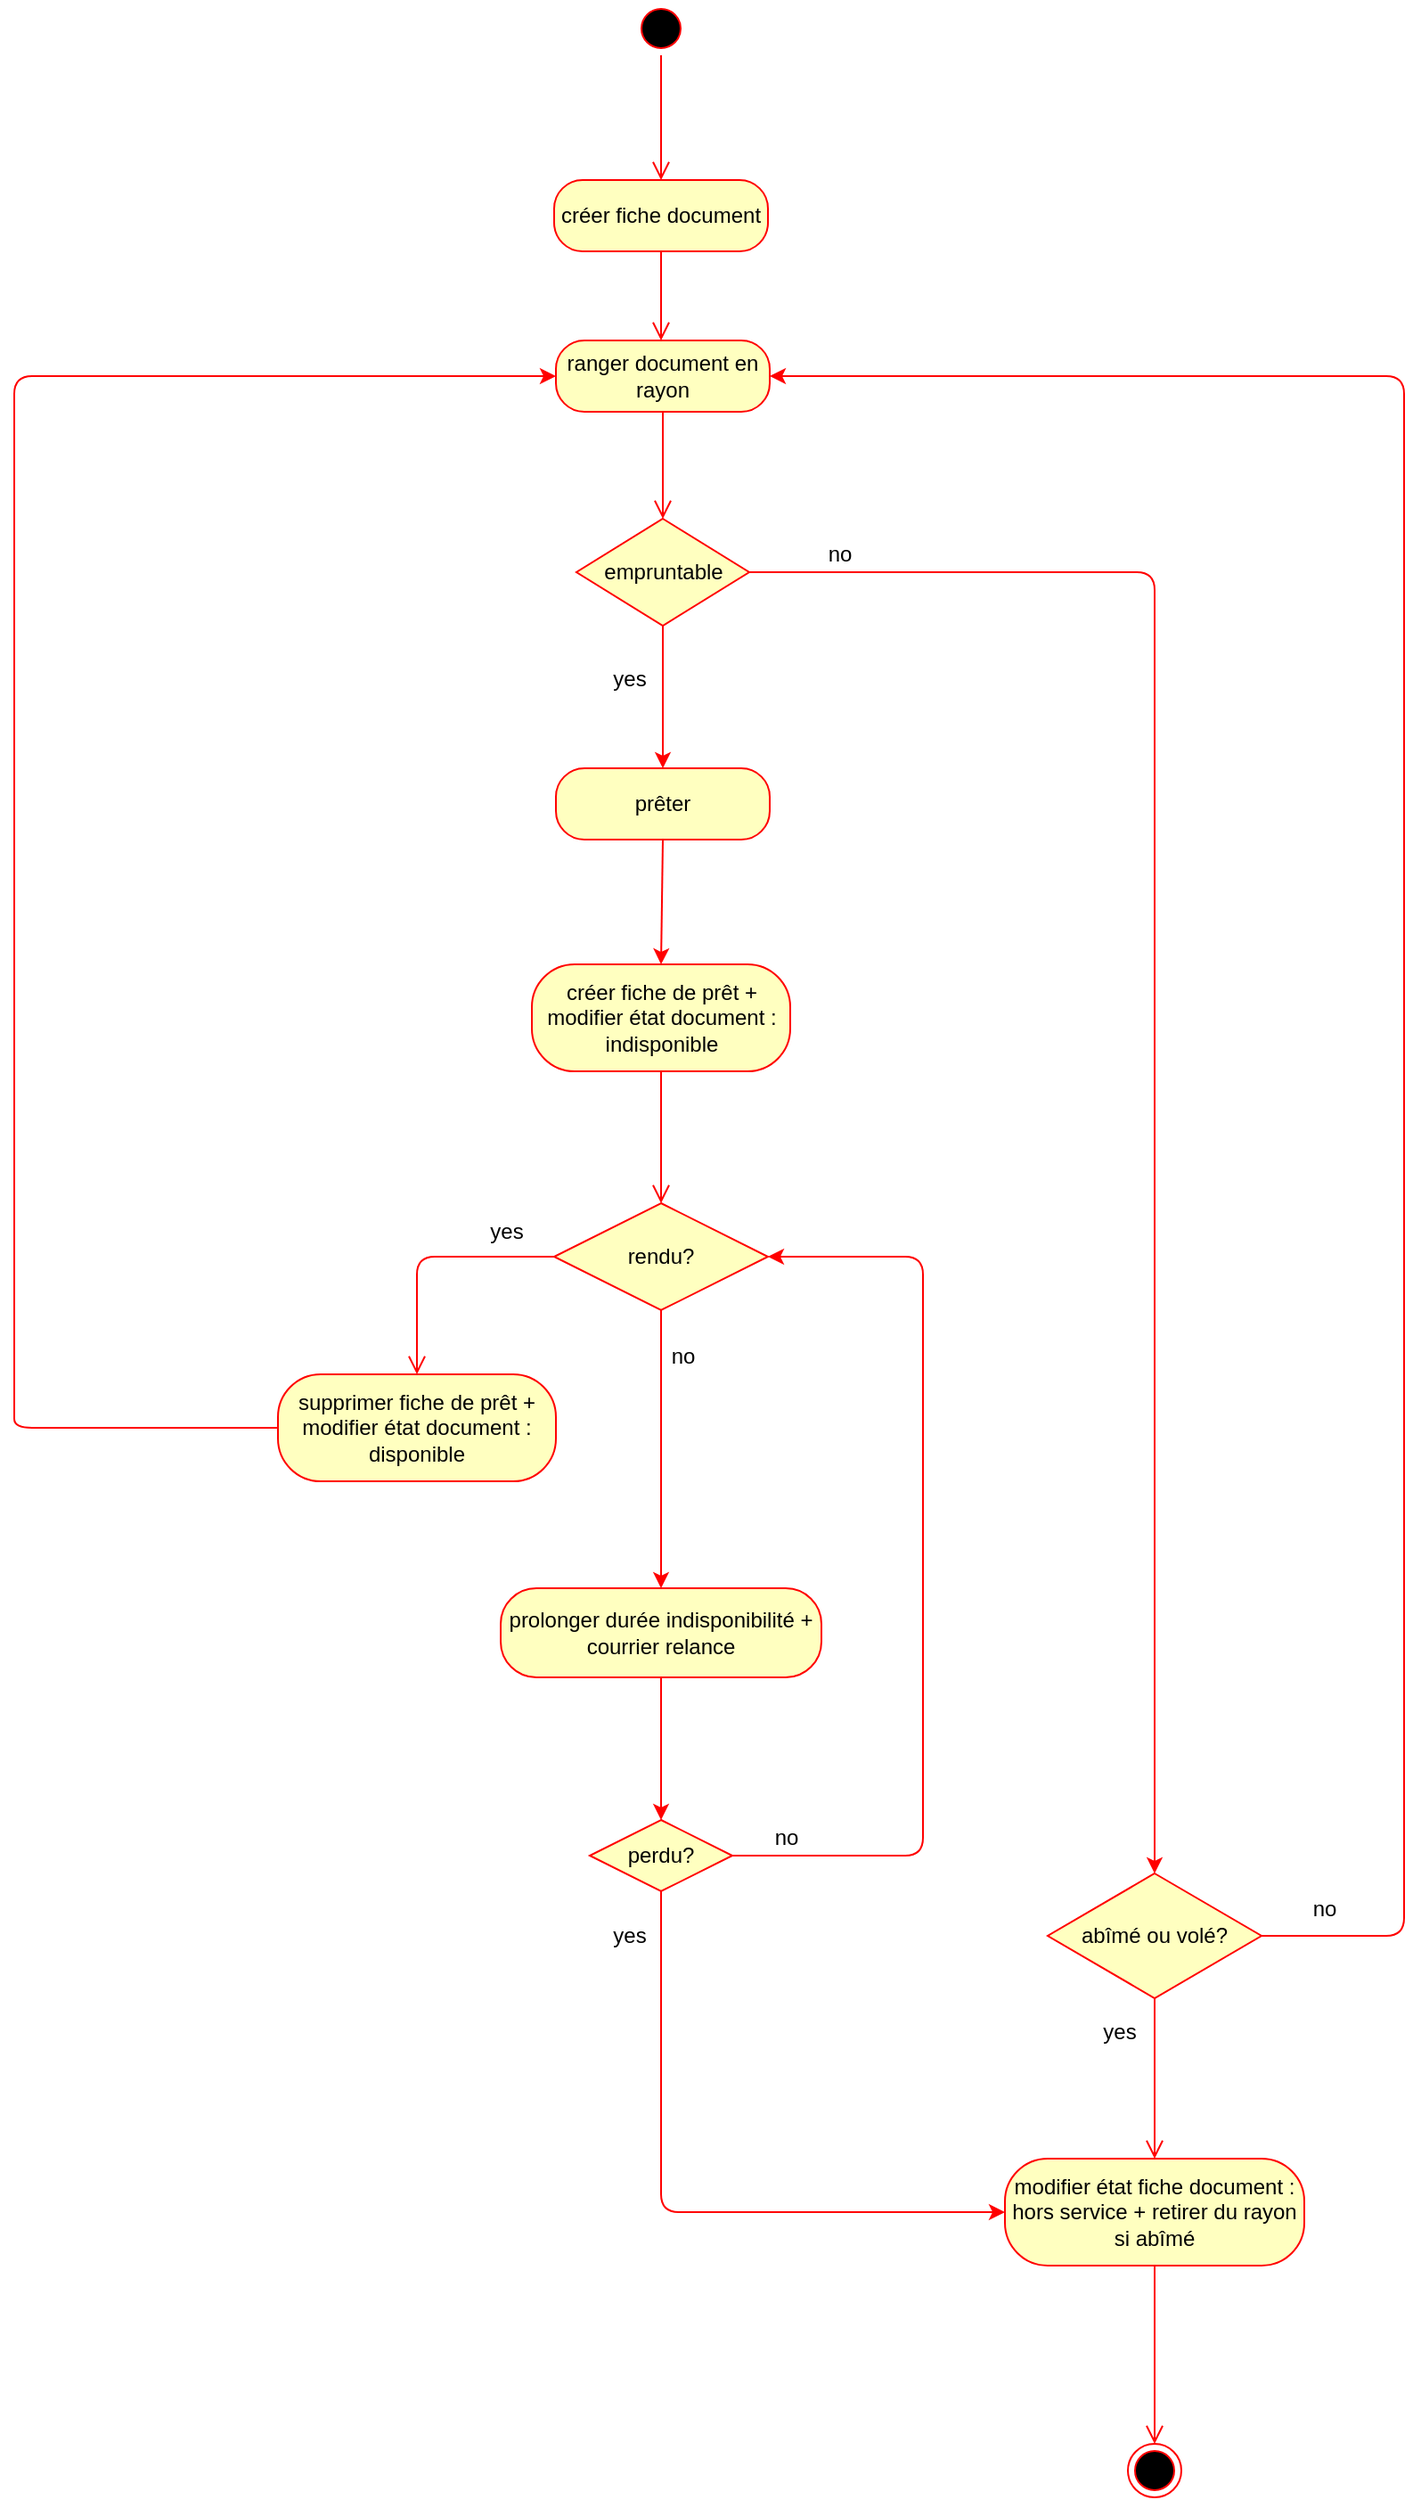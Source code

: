 <mxfile version="12.6.2"><diagram id="r1pUfDm3k8zXWXGecg8D" name="Page-1"><mxGraphModel dx="2031" dy="1199" grid="1" gridSize="10" guides="1" tooltips="1" connect="1" arrows="1" fold="1" page="1" pageScale="1" pageWidth="827" pageHeight="1169" math="0" shadow="0"><root><mxCell id="0"/><mxCell id="1" parent="0"/><mxCell id="6dePlo4d8Ey8ZvowfGBN-1" value="" style="ellipse;html=1;shape=startState;fillColor=#000000;strokeColor=#ff0000;" vertex="1" parent="1"><mxGeometry x="398" y="20" width="30" height="30" as="geometry"/></mxCell><mxCell id="6dePlo4d8Ey8ZvowfGBN-2" value="" style="edgeStyle=orthogonalEdgeStyle;html=1;verticalAlign=bottom;endArrow=open;endSize=8;strokeColor=#ff0000;entryX=0.5;entryY=0;entryDx=0;entryDy=0;" edge="1" source="6dePlo4d8Ey8ZvowfGBN-1" parent="1" target="6dePlo4d8Ey8ZvowfGBN-3"><mxGeometry relative="1" as="geometry"><mxPoint x="413" y="110" as="targetPoint"/></mxGeometry></mxCell><mxCell id="6dePlo4d8Ey8ZvowfGBN-3" value="créer fiche document" style="rounded=1;whiteSpace=wrap;html=1;arcSize=40;fontColor=#000000;fillColor=#ffffc0;strokeColor=#ff0000;" vertex="1" parent="1"><mxGeometry x="353" y="120" width="120" height="40" as="geometry"/></mxCell><mxCell id="6dePlo4d8Ey8ZvowfGBN-4" value="" style="edgeStyle=orthogonalEdgeStyle;html=1;verticalAlign=bottom;endArrow=open;endSize=8;strokeColor=#ff0000;" edge="1" source="6dePlo4d8Ey8ZvowfGBN-3" parent="1"><mxGeometry relative="1" as="geometry"><mxPoint x="413" y="210" as="targetPoint"/></mxGeometry></mxCell><mxCell id="6dePlo4d8Ey8ZvowfGBN-5" value="modifier état fiche document : hors service + retirer du rayon si abîmé" style="rounded=1;whiteSpace=wrap;html=1;arcSize=40;fontColor=#000000;fillColor=#ffffc0;strokeColor=#ff0000;" vertex="1" parent="1"><mxGeometry x="606" y="1230" width="168" height="60" as="geometry"/></mxCell><mxCell id="6dePlo4d8Ey8ZvowfGBN-6" value="" style="edgeStyle=orthogonalEdgeStyle;html=1;verticalAlign=bottom;endArrow=open;endSize=8;strokeColor=#ff0000;entryX=0.5;entryY=0;entryDx=0;entryDy=0;exitX=0.5;exitY=1;exitDx=0;exitDy=0;" edge="1" source="6dePlo4d8Ey8ZvowfGBN-5" parent="1" target="6dePlo4d8Ey8ZvowfGBN-18"><mxGeometry relative="1" as="geometry"><mxPoint x="504" y="1226" as="targetPoint"/></mxGeometry></mxCell><mxCell id="6dePlo4d8Ey8ZvowfGBN-7" value="empruntable" style="rhombus;whiteSpace=wrap;html=1;fillColor=#ffffc0;strokeColor=#ff0000;" vertex="1" parent="1"><mxGeometry x="365.5" y="310" width="97" height="60" as="geometry"/></mxCell><mxCell id="6dePlo4d8Ey8ZvowfGBN-10" value="créer fiche de prêt + modifier état document : indisponible" style="rounded=1;whiteSpace=wrap;html=1;arcSize=40;fontColor=#000000;fillColor=#ffffc0;strokeColor=#ff0000;" vertex="1" parent="1"><mxGeometry x="340.5" y="560" width="145" height="60" as="geometry"/></mxCell><mxCell id="6dePlo4d8Ey8ZvowfGBN-11" value="" style="edgeStyle=orthogonalEdgeStyle;html=1;verticalAlign=bottom;endArrow=open;endSize=8;strokeColor=#ff0000;entryX=0.5;entryY=0;entryDx=0;entryDy=0;" edge="1" source="6dePlo4d8Ey8ZvowfGBN-10" parent="1" target="6dePlo4d8Ey8ZvowfGBN-12"><mxGeometry relative="1" as="geometry"><mxPoint x="417" y="680" as="targetPoint"/></mxGeometry></mxCell><mxCell id="6dePlo4d8Ey8ZvowfGBN-12" value="rendu?" style="rhombus;whiteSpace=wrap;html=1;fillColor=#ffffc0;strokeColor=#ff0000;" vertex="1" parent="1"><mxGeometry x="353" y="694" width="120" height="60" as="geometry"/></mxCell><mxCell id="6dePlo4d8Ey8ZvowfGBN-14" value="" style="edgeStyle=orthogonalEdgeStyle;html=1;align=left;verticalAlign=top;endArrow=open;endSize=8;strokeColor=#ff0000;entryX=0.5;entryY=0;entryDx=0;entryDy=0;exitX=0;exitY=0.5;exitDx=0;exitDy=0;" edge="1" source="6dePlo4d8Ey8ZvowfGBN-12" parent="1" target="6dePlo4d8Ey8ZvowfGBN-33"><mxGeometry x="-1" relative="1" as="geometry"><mxPoint x="275" y="790" as="targetPoint"/></mxGeometry></mxCell><mxCell id="6dePlo4d8Ey8ZvowfGBN-15" value="abîmé ou volé?" style="rhombus;whiteSpace=wrap;html=1;fillColor=#ffffc0;strokeColor=#ff0000;" vertex="1" parent="1"><mxGeometry x="630" y="1070" width="120" height="70" as="geometry"/></mxCell><mxCell id="6dePlo4d8Ey8ZvowfGBN-17" value="" style="edgeStyle=orthogonalEdgeStyle;html=1;align=left;verticalAlign=top;endArrow=open;endSize=8;strokeColor=#ff0000;entryX=0.5;entryY=0;entryDx=0;entryDy=0;" edge="1" source="6dePlo4d8Ey8ZvowfGBN-15" parent="1" target="6dePlo4d8Ey8ZvowfGBN-5"><mxGeometry x="-1" relative="1" as="geometry"><mxPoint x="275" y="1160" as="targetPoint"/></mxGeometry></mxCell><mxCell id="6dePlo4d8Ey8ZvowfGBN-18" value="" style="ellipse;html=1;shape=endState;fillColor=#000000;strokeColor=#ff0000;" vertex="1" parent="1"><mxGeometry x="675" y="1390" width="30" height="30" as="geometry"/></mxCell><mxCell id="6dePlo4d8Ey8ZvowfGBN-19" value="prolonger durée indisponibilité + courrier relance" style="rounded=1;whiteSpace=wrap;html=1;arcSize=40;fontColor=#000000;fillColor=#ffffc0;strokeColor=#ff0000;" vertex="1" parent="1"><mxGeometry x="323" y="910" width="180" height="50" as="geometry"/></mxCell><mxCell id="6dePlo4d8Ey8ZvowfGBN-21" value="perdu?" style="rhombus;whiteSpace=wrap;html=1;fillColor=#ffffc0;strokeColor=#ff0000;" vertex="1" parent="1"><mxGeometry x="373" y="1040" width="80" height="40" as="geometry"/></mxCell><mxCell id="6dePlo4d8Ey8ZvowfGBN-24" value="" style="endArrow=classic;html=1;exitX=0.5;exitY=1;exitDx=0;exitDy=0;entryX=0.5;entryY=0;entryDx=0;entryDy=0;strokeColor=#FF0000;" edge="1" parent="1" source="6dePlo4d8Ey8ZvowfGBN-19" target="6dePlo4d8Ey8ZvowfGBN-21"><mxGeometry width="50" height="50" relative="1" as="geometry"><mxPoint x="303" y="790" as="sourcePoint"/><mxPoint x="353" y="740" as="targetPoint"/></mxGeometry></mxCell><mxCell id="6dePlo4d8Ey8ZvowfGBN-25" value="yes" style="text;html=1;align=center;verticalAlign=middle;resizable=0;points=[];autosize=1;" vertex="1" parent="1"><mxGeometry x="380" y="390" width="30" height="20" as="geometry"/></mxCell><mxCell id="6dePlo4d8Ey8ZvowfGBN-26" value="no" style="text;html=1;align=center;verticalAlign=middle;resizable=0;points=[];autosize=1;" vertex="1" parent="1"><mxGeometry x="498" y="320" width="30" height="20" as="geometry"/></mxCell><mxCell id="6dePlo4d8Ey8ZvowfGBN-29" value="ranger document en rayon" style="rounded=1;whiteSpace=wrap;html=1;arcSize=40;fontColor=#000000;fillColor=#ffffc0;strokeColor=#ff0000;" vertex="1" parent="1"><mxGeometry x="354" y="210" width="120" height="40" as="geometry"/></mxCell><mxCell id="6dePlo4d8Ey8ZvowfGBN-30" value="" style="edgeStyle=orthogonalEdgeStyle;html=1;verticalAlign=bottom;endArrow=open;endSize=8;strokeColor=#ff0000;" edge="1" source="6dePlo4d8Ey8ZvowfGBN-29" parent="1"><mxGeometry relative="1" as="geometry"><mxPoint x="414" y="310" as="targetPoint"/></mxGeometry></mxCell><mxCell id="6dePlo4d8Ey8ZvowfGBN-31" value="prêter" style="rounded=1;whiteSpace=wrap;html=1;arcSize=40;fontColor=#000000;fillColor=#ffffc0;strokeColor=#ff0000;" vertex="1" parent="1"><mxGeometry x="354" y="450" width="120" height="40" as="geometry"/></mxCell><mxCell id="6dePlo4d8Ey8ZvowfGBN-33" value="supprimer fiche de prêt + modifier état document : disponible" style="rounded=1;whiteSpace=wrap;html=1;arcSize=40;fontColor=#000000;fillColor=#ffffc0;strokeColor=#ff0000;" vertex="1" parent="1"><mxGeometry x="198" y="790" width="156" height="60" as="geometry"/></mxCell><mxCell id="6dePlo4d8Ey8ZvowfGBN-35" value="yes" style="text;html=1;align=center;verticalAlign=middle;resizable=0;points=[];autosize=1;" vertex="1" parent="1"><mxGeometry x="310.5" y="700" width="30" height="20" as="geometry"/></mxCell><mxCell id="6dePlo4d8Ey8ZvowfGBN-36" value="no" style="text;html=1;align=center;verticalAlign=middle;resizable=0;points=[];autosize=1;" vertex="1" parent="1"><mxGeometry x="410" y="770" width="30" height="20" as="geometry"/></mxCell><mxCell id="6dePlo4d8Ey8ZvowfGBN-39" value="" style="endArrow=classic;html=1;strokeColor=#FF0000;exitX=0;exitY=0.5;exitDx=0;exitDy=0;entryX=0;entryY=0.5;entryDx=0;entryDy=0;" edge="1" parent="1" source="6dePlo4d8Ey8ZvowfGBN-33" target="6dePlo4d8Ey8ZvowfGBN-29"><mxGeometry width="50" height="50" relative="1" as="geometry"><mxPoint x="110" y="900" as="sourcePoint"/><mxPoint x="160" y="850" as="targetPoint"/><Array as="points"><mxPoint x="50" y="820"/><mxPoint x="50" y="810"/><mxPoint x="50" y="230"/></Array></mxGeometry></mxCell><mxCell id="6dePlo4d8Ey8ZvowfGBN-40" value="" style="endArrow=classic;html=1;strokeColor=#FF0000;exitX=1;exitY=0.5;exitDx=0;exitDy=0;entryX=0.5;entryY=0;entryDx=0;entryDy=0;" edge="1" parent="1" source="6dePlo4d8Ey8ZvowfGBN-7" target="6dePlo4d8Ey8ZvowfGBN-15"><mxGeometry width="50" height="50" relative="1" as="geometry"><mxPoint x="620" y="490" as="sourcePoint"/><mxPoint x="760" y="340" as="targetPoint"/><Array as="points"><mxPoint x="690" y="340"/><mxPoint x="690" y="680"/></Array></mxGeometry></mxCell><mxCell id="6dePlo4d8Ey8ZvowfGBN-42" value="" style="endArrow=classic;html=1;strokeColor=#FF0000;exitX=0.5;exitY=1;exitDx=0;exitDy=0;entryX=0;entryY=0.5;entryDx=0;entryDy=0;" edge="1" parent="1" source="6dePlo4d8Ey8ZvowfGBN-21" target="6dePlo4d8Ey8ZvowfGBN-5"><mxGeometry width="50" height="50" relative="1" as="geometry"><mxPoint x="240" y="1260" as="sourcePoint"/><mxPoint x="290" y="1210" as="targetPoint"/><Array as="points"><mxPoint x="413" y="1260"/></Array></mxGeometry></mxCell><mxCell id="6dePlo4d8Ey8ZvowfGBN-43" value="yes" style="text;html=1;align=center;verticalAlign=middle;resizable=0;points=[];autosize=1;" vertex="1" parent="1"><mxGeometry x="380" y="1095" width="30" height="20" as="geometry"/></mxCell><mxCell id="6dePlo4d8Ey8ZvowfGBN-49" value="" style="endArrow=classic;html=1;strokeColor=#FF0000;entryX=1;entryY=0.5;entryDx=0;entryDy=0;exitX=1;exitY=0.5;exitDx=0;exitDy=0;" edge="1" parent="1" source="6dePlo4d8Ey8ZvowfGBN-21" target="6dePlo4d8Ey8ZvowfGBN-12"><mxGeometry width="50" height="50" relative="1" as="geometry"><mxPoint x="560" y="1050" as="sourcePoint"/><mxPoint x="560" y="720" as="targetPoint"/><Array as="points"><mxPoint x="560" y="1060"/><mxPoint x="560" y="965"/><mxPoint x="560" y="724"/></Array></mxGeometry></mxCell><mxCell id="6dePlo4d8Ey8ZvowfGBN-50" value="" style="endArrow=classic;html=1;strokeColor=#FF0000;exitX=0.5;exitY=1;exitDx=0;exitDy=0;entryX=0.5;entryY=0;entryDx=0;entryDy=0;" edge="1" parent="1" source="6dePlo4d8Ey8ZvowfGBN-7" target="6dePlo4d8Ey8ZvowfGBN-31"><mxGeometry width="50" height="50" relative="1" as="geometry"><mxPoint x="230" y="480" as="sourcePoint"/><mxPoint x="280" y="430" as="targetPoint"/></mxGeometry></mxCell><mxCell id="6dePlo4d8Ey8ZvowfGBN-51" value="" style="endArrow=classic;html=1;strokeColor=#FF0000;exitX=0.5;exitY=1;exitDx=0;exitDy=0;entryX=0.5;entryY=0;entryDx=0;entryDy=0;" edge="1" parent="1" source="6dePlo4d8Ey8ZvowfGBN-31" target="6dePlo4d8Ey8ZvowfGBN-10"><mxGeometry width="50" height="50" relative="1" as="geometry"><mxPoint x="300" y="560" as="sourcePoint"/><mxPoint x="350" y="510" as="targetPoint"/></mxGeometry></mxCell><mxCell id="6dePlo4d8Ey8ZvowfGBN-52" value="" style="endArrow=classic;html=1;strokeColor=#FF0000;exitX=0.5;exitY=1;exitDx=0;exitDy=0;entryX=0.5;entryY=0;entryDx=0;entryDy=0;" edge="1" parent="1" source="6dePlo4d8Ey8ZvowfGBN-12" target="6dePlo4d8Ey8ZvowfGBN-19"><mxGeometry width="50" height="50" relative="1" as="geometry"><mxPoint x="400" y="880" as="sourcePoint"/><mxPoint x="450" y="830" as="targetPoint"/></mxGeometry></mxCell><mxCell id="6dePlo4d8Ey8ZvowfGBN-53" value="no" style="text;html=1;align=center;verticalAlign=middle;resizable=0;points=[];autosize=1;" vertex="1" parent="1"><mxGeometry x="468" y="1040" width="30" height="20" as="geometry"/></mxCell><mxCell id="6dePlo4d8Ey8ZvowfGBN-56" value="yes" style="text;html=1;align=center;verticalAlign=middle;resizable=0;points=[];autosize=1;" vertex="1" parent="1"><mxGeometry x="655" y="1149" width="30" height="20" as="geometry"/></mxCell><mxCell id="6dePlo4d8Ey8ZvowfGBN-57" value="no" style="text;html=1;align=center;verticalAlign=middle;resizable=0;points=[];autosize=1;" vertex="1" parent="1"><mxGeometry x="770" y="1080" width="30" height="20" as="geometry"/></mxCell><mxCell id="6dePlo4d8Ey8ZvowfGBN-58" value="" style="endArrow=classic;html=1;strokeColor=#FF0000;exitX=1;exitY=0.5;exitDx=0;exitDy=0;entryX=1;entryY=0.5;entryDx=0;entryDy=0;" edge="1" parent="1" source="6dePlo4d8Ey8ZvowfGBN-15" target="6dePlo4d8Ey8ZvowfGBN-29"><mxGeometry width="50" height="50" relative="1" as="geometry"><mxPoint x="820" y="1160" as="sourcePoint"/><mxPoint x="830" y="230" as="targetPoint"/><Array as="points"><mxPoint x="830" y="1105"/><mxPoint x="830" y="230"/></Array></mxGeometry></mxCell></root></mxGraphModel></diagram></mxfile>